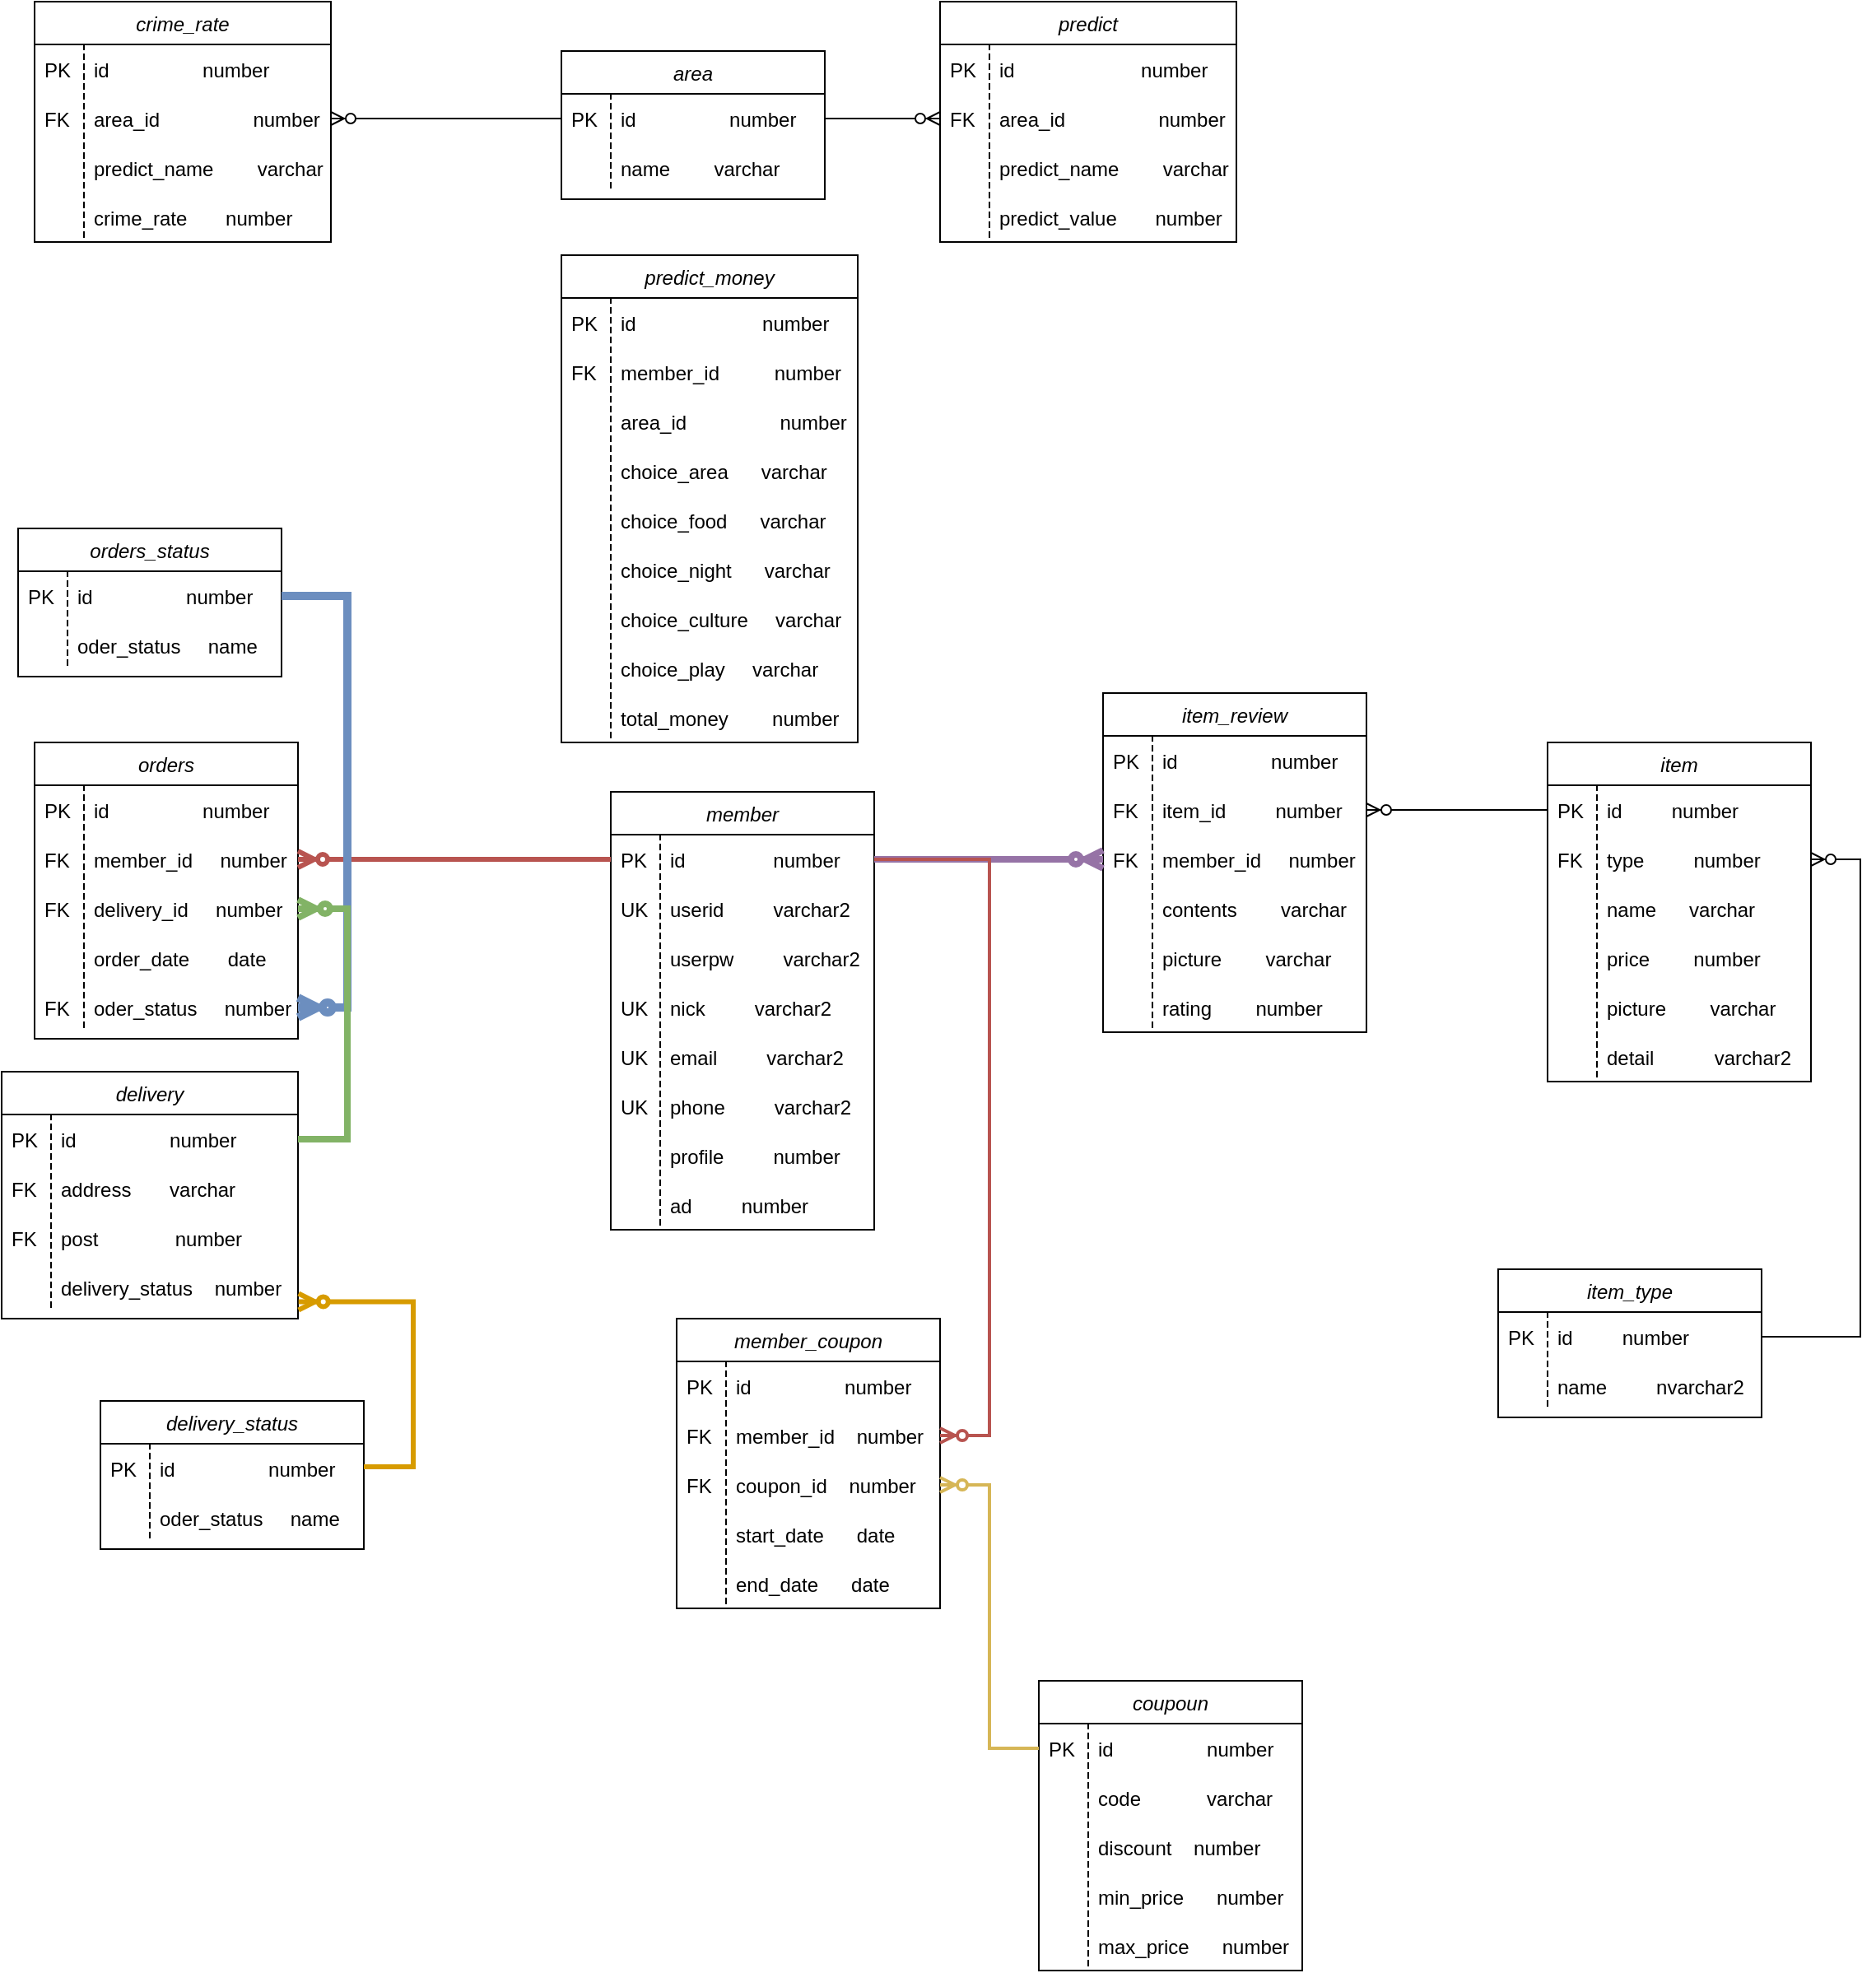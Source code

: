 <mxfile version="24.4.14" type="github">
  <diagram id="C5RBs43oDa-KdzZeNtuy" name="Page-1">
    <mxGraphModel dx="1299" dy="4013" grid="1" gridSize="10" guides="1" tooltips="1" connect="1" arrows="1" fold="1" page="1" pageScale="1" pageWidth="4681" pageHeight="3300" math="0" shadow="0">
      <root>
        <mxCell id="WIyWlLk6GJQsqaUBKTNV-0" />
        <mxCell id="WIyWlLk6GJQsqaUBKTNV-1" parent="WIyWlLk6GJQsqaUBKTNV-0" />
        <mxCell id="zkfFHV4jXpPFQw0GAbJ--0" value="member" style="swimlane;fontStyle=2;align=center;verticalAlign=top;childLayout=stackLayout;horizontal=1;startSize=26;horizontalStack=0;resizeParent=1;resizeLast=0;collapsible=1;marginBottom=0;rounded=0;shadow=0;strokeWidth=1;" parent="WIyWlLk6GJQsqaUBKTNV-1" vertex="1">
          <mxGeometry x="490" width="160" height="266" as="geometry">
            <mxRectangle x="220" y="60" width="160" height="26" as="alternateBounds" />
          </mxGeometry>
        </mxCell>
        <mxCell id="XIsmlEJmv4DeTIeKc8W9-85" value="id                number" style="shape=partialRectangle;fillColor=none;align=left;verticalAlign=middle;strokeColor=none;spacingLeft=34;rotatable=0;points=[[0,0.5],[1,0.5]];portConstraint=eastwest;dropTarget=0;" vertex="1" parent="zkfFHV4jXpPFQw0GAbJ--0">
          <mxGeometry y="26" width="160" height="30" as="geometry" />
        </mxCell>
        <mxCell id="XIsmlEJmv4DeTIeKc8W9-86" value="PK" style="shape=partialRectangle;top=0;left=0;bottom=0;fillColor=none;stokeWidth=1;dashed=1;align=left;verticalAlign=middle;spacingLeft=4;spacingRight=4;overflow=hidden;rotatable=0;points=[];portConstraint=eastwest;part=1;" vertex="1" connectable="0" parent="XIsmlEJmv4DeTIeKc8W9-85">
          <mxGeometry width="30" height="30" as="geometry" />
        </mxCell>
        <mxCell id="XIsmlEJmv4DeTIeKc8W9-89" value="userid         varchar2" style="shape=partialRectangle;fillColor=none;align=left;verticalAlign=middle;strokeColor=none;spacingLeft=34;rotatable=0;points=[[0,0.5],[1,0.5]];portConstraint=eastwest;dropTarget=0;" vertex="1" parent="zkfFHV4jXpPFQw0GAbJ--0">
          <mxGeometry y="56" width="160" height="30" as="geometry" />
        </mxCell>
        <mxCell id="XIsmlEJmv4DeTIeKc8W9-90" value="UK" style="shape=partialRectangle;top=0;left=0;bottom=0;fillColor=none;stokeWidth=1;dashed=1;align=left;verticalAlign=middle;spacingLeft=4;spacingRight=4;overflow=hidden;rotatable=0;points=[];portConstraint=eastwest;part=1;" vertex="1" connectable="0" parent="XIsmlEJmv4DeTIeKc8W9-89">
          <mxGeometry width="30" height="30" as="geometry" />
        </mxCell>
        <mxCell id="XIsmlEJmv4DeTIeKc8W9-91" value="userpw         varchar2" style="shape=partialRectangle;fillColor=none;align=left;verticalAlign=middle;strokeColor=none;spacingLeft=34;rotatable=0;points=[[0,0.5],[1,0.5]];portConstraint=eastwest;dropTarget=0;" vertex="1" parent="zkfFHV4jXpPFQw0GAbJ--0">
          <mxGeometry y="86" width="160" height="30" as="geometry" />
        </mxCell>
        <mxCell id="XIsmlEJmv4DeTIeKc8W9-92" value="" style="shape=partialRectangle;top=0;left=0;bottom=0;fillColor=none;stokeWidth=1;dashed=1;align=left;verticalAlign=middle;spacingLeft=4;spacingRight=4;overflow=hidden;rotatable=0;points=[];portConstraint=eastwest;part=1;" vertex="1" connectable="0" parent="XIsmlEJmv4DeTIeKc8W9-91">
          <mxGeometry width="30" height="30" as="geometry" />
        </mxCell>
        <mxCell id="XIsmlEJmv4DeTIeKc8W9-93" value="nick         varchar2" style="shape=partialRectangle;fillColor=none;align=left;verticalAlign=middle;strokeColor=none;spacingLeft=34;rotatable=0;points=[[0,0.5],[1,0.5]];portConstraint=eastwest;dropTarget=0;" vertex="1" parent="zkfFHV4jXpPFQw0GAbJ--0">
          <mxGeometry y="116" width="160" height="30" as="geometry" />
        </mxCell>
        <mxCell id="XIsmlEJmv4DeTIeKc8W9-94" value="UK" style="shape=partialRectangle;top=0;left=0;bottom=0;fillColor=none;stokeWidth=1;dashed=1;align=left;verticalAlign=middle;spacingLeft=4;spacingRight=4;overflow=hidden;rotatable=0;points=[];portConstraint=eastwest;part=1;" vertex="1" connectable="0" parent="XIsmlEJmv4DeTIeKc8W9-93">
          <mxGeometry width="30" height="30" as="geometry" />
        </mxCell>
        <mxCell id="XIsmlEJmv4DeTIeKc8W9-104" value="email         varchar2" style="shape=partialRectangle;fillColor=none;align=left;verticalAlign=middle;strokeColor=none;spacingLeft=34;rotatable=0;points=[[0,0.5],[1,0.5]];portConstraint=eastwest;dropTarget=0;" vertex="1" parent="zkfFHV4jXpPFQw0GAbJ--0">
          <mxGeometry y="146" width="160" height="30" as="geometry" />
        </mxCell>
        <mxCell id="XIsmlEJmv4DeTIeKc8W9-105" value="UK" style="shape=partialRectangle;top=0;left=0;bottom=0;fillColor=none;stokeWidth=1;dashed=1;align=left;verticalAlign=middle;spacingLeft=4;spacingRight=4;overflow=hidden;rotatable=0;points=[];portConstraint=eastwest;part=1;" vertex="1" connectable="0" parent="XIsmlEJmv4DeTIeKc8W9-104">
          <mxGeometry width="30" height="30" as="geometry" />
        </mxCell>
        <mxCell id="XIsmlEJmv4DeTIeKc8W9-109" value="phone         varchar2" style="shape=partialRectangle;fillColor=none;align=left;verticalAlign=middle;strokeColor=none;spacingLeft=34;rotatable=0;points=[[0,0.5],[1,0.5]];portConstraint=eastwest;dropTarget=0;" vertex="1" parent="zkfFHV4jXpPFQw0GAbJ--0">
          <mxGeometry y="176" width="160" height="30" as="geometry" />
        </mxCell>
        <mxCell id="XIsmlEJmv4DeTIeKc8W9-110" value="UK" style="shape=partialRectangle;top=0;left=0;bottom=0;fillColor=none;stokeWidth=1;dashed=1;align=left;verticalAlign=middle;spacingLeft=4;spacingRight=4;overflow=hidden;rotatable=0;points=[];portConstraint=eastwest;part=1;" vertex="1" connectable="0" parent="XIsmlEJmv4DeTIeKc8W9-109">
          <mxGeometry width="30" height="30" as="geometry" />
        </mxCell>
        <mxCell id="XIsmlEJmv4DeTIeKc8W9-113" value="profile         number" style="shape=partialRectangle;fillColor=none;align=left;verticalAlign=middle;strokeColor=none;spacingLeft=34;rotatable=0;points=[[0,0.5],[1,0.5]];portConstraint=eastwest;dropTarget=0;" vertex="1" parent="zkfFHV4jXpPFQw0GAbJ--0">
          <mxGeometry y="206" width="160" height="30" as="geometry" />
        </mxCell>
        <mxCell id="XIsmlEJmv4DeTIeKc8W9-114" value="" style="shape=partialRectangle;top=0;left=0;bottom=0;fillColor=none;stokeWidth=1;dashed=1;align=left;verticalAlign=middle;spacingLeft=4;spacingRight=4;overflow=hidden;rotatable=0;points=[];portConstraint=eastwest;part=1;" vertex="1" connectable="0" parent="XIsmlEJmv4DeTIeKc8W9-113">
          <mxGeometry width="30" height="30" as="geometry" />
        </mxCell>
        <mxCell id="XIsmlEJmv4DeTIeKc8W9-106" value="ad         number" style="shape=partialRectangle;fillColor=none;align=left;verticalAlign=middle;strokeColor=none;spacingLeft=34;rotatable=0;points=[[0,0.5],[1,0.5]];portConstraint=eastwest;dropTarget=0;" vertex="1" parent="zkfFHV4jXpPFQw0GAbJ--0">
          <mxGeometry y="236" width="160" height="30" as="geometry" />
        </mxCell>
        <mxCell id="XIsmlEJmv4DeTIeKc8W9-107" value="" style="shape=partialRectangle;top=0;left=0;bottom=0;fillColor=none;stokeWidth=1;dashed=1;align=left;verticalAlign=middle;spacingLeft=4;spacingRight=4;overflow=hidden;rotatable=0;points=[];portConstraint=eastwest;part=1;" vertex="1" connectable="0" parent="XIsmlEJmv4DeTIeKc8W9-106">
          <mxGeometry width="30" height="30" as="geometry" />
        </mxCell>
        <mxCell id="XIsmlEJmv4DeTIeKc8W9-115" value="item_type" style="swimlane;fontStyle=2;align=center;verticalAlign=top;childLayout=stackLayout;horizontal=1;startSize=26;horizontalStack=0;resizeParent=1;resizeLast=0;collapsible=1;marginBottom=0;rounded=0;shadow=0;strokeWidth=1;" vertex="1" parent="WIyWlLk6GJQsqaUBKTNV-1">
          <mxGeometry x="1029" y="290" width="160" height="90" as="geometry">
            <mxRectangle x="220" y="60" width="160" height="26" as="alternateBounds" />
          </mxGeometry>
        </mxCell>
        <mxCell id="XIsmlEJmv4DeTIeKc8W9-116" value="id         number" style="shape=partialRectangle;fillColor=none;align=left;verticalAlign=middle;strokeColor=none;spacingLeft=34;rotatable=0;points=[[0,0.5],[1,0.5]];portConstraint=eastwest;dropTarget=0;" vertex="1" parent="XIsmlEJmv4DeTIeKc8W9-115">
          <mxGeometry y="26" width="160" height="30" as="geometry" />
        </mxCell>
        <mxCell id="XIsmlEJmv4DeTIeKc8W9-117" value="PK" style="shape=partialRectangle;top=0;left=0;bottom=0;fillColor=none;stokeWidth=1;dashed=1;align=left;verticalAlign=middle;spacingLeft=4;spacingRight=4;overflow=hidden;rotatable=0;points=[];portConstraint=eastwest;part=1;" vertex="1" connectable="0" parent="XIsmlEJmv4DeTIeKc8W9-116">
          <mxGeometry width="30" height="30" as="geometry" />
        </mxCell>
        <mxCell id="XIsmlEJmv4DeTIeKc8W9-122" value="name         nvarchar2" style="shape=partialRectangle;fillColor=none;align=left;verticalAlign=middle;strokeColor=none;spacingLeft=34;rotatable=0;points=[[0,0.5],[1,0.5]];portConstraint=eastwest;dropTarget=0;" vertex="1" parent="XIsmlEJmv4DeTIeKc8W9-115">
          <mxGeometry y="56" width="160" height="30" as="geometry" />
        </mxCell>
        <mxCell id="XIsmlEJmv4DeTIeKc8W9-123" value="" style="shape=partialRectangle;top=0;left=0;bottom=0;fillColor=none;stokeWidth=1;dashed=1;align=left;verticalAlign=middle;spacingLeft=4;spacingRight=4;overflow=hidden;rotatable=0;points=[];portConstraint=eastwest;part=1;" vertex="1" connectable="0" parent="XIsmlEJmv4DeTIeKc8W9-122">
          <mxGeometry width="30" height="30" as="geometry" />
        </mxCell>
        <mxCell id="XIsmlEJmv4DeTIeKc8W9-134" value="item" style="swimlane;fontStyle=2;align=center;verticalAlign=top;childLayout=stackLayout;horizontal=1;startSize=26;horizontalStack=0;resizeParent=1;resizeLast=0;collapsible=1;marginBottom=0;rounded=0;shadow=0;strokeWidth=1;" vertex="1" parent="WIyWlLk6GJQsqaUBKTNV-1">
          <mxGeometry x="1059" y="-30" width="160" height="206" as="geometry">
            <mxRectangle x="220" y="60" width="160" height="26" as="alternateBounds" />
          </mxGeometry>
        </mxCell>
        <mxCell id="XIsmlEJmv4DeTIeKc8W9-135" value="id         number" style="shape=partialRectangle;fillColor=none;align=left;verticalAlign=middle;strokeColor=none;spacingLeft=34;rotatable=0;points=[[0,0.5],[1,0.5]];portConstraint=eastwest;dropTarget=0;" vertex="1" parent="XIsmlEJmv4DeTIeKc8W9-134">
          <mxGeometry y="26" width="160" height="30" as="geometry" />
        </mxCell>
        <mxCell id="XIsmlEJmv4DeTIeKc8W9-136" value="PK" style="shape=partialRectangle;top=0;left=0;bottom=0;fillColor=none;stokeWidth=1;dashed=1;align=left;verticalAlign=middle;spacingLeft=4;spacingRight=4;overflow=hidden;rotatable=0;points=[];portConstraint=eastwest;part=1;" vertex="1" connectable="0" parent="XIsmlEJmv4DeTIeKc8W9-135">
          <mxGeometry width="30" height="30" as="geometry" />
        </mxCell>
        <mxCell id="XIsmlEJmv4DeTIeKc8W9-137" value="type         number" style="shape=partialRectangle;fillColor=none;align=left;verticalAlign=middle;strokeColor=none;spacingLeft=34;rotatable=0;points=[[0,0.5],[1,0.5]];portConstraint=eastwest;dropTarget=0;" vertex="1" parent="XIsmlEJmv4DeTIeKc8W9-134">
          <mxGeometry y="56" width="160" height="30" as="geometry" />
        </mxCell>
        <mxCell id="XIsmlEJmv4DeTIeKc8W9-138" value="FK" style="shape=partialRectangle;top=0;left=0;bottom=0;fillColor=none;stokeWidth=1;dashed=1;align=left;verticalAlign=middle;spacingLeft=4;spacingRight=4;overflow=hidden;rotatable=0;points=[];portConstraint=eastwest;part=1;" vertex="1" connectable="0" parent="XIsmlEJmv4DeTIeKc8W9-137">
          <mxGeometry width="30" height="30" as="geometry" />
        </mxCell>
        <mxCell id="XIsmlEJmv4DeTIeKc8W9-143" value="name      varchar" style="shape=partialRectangle;fillColor=none;align=left;verticalAlign=middle;strokeColor=none;spacingLeft=34;rotatable=0;points=[[0,0.5],[1,0.5]];portConstraint=eastwest;dropTarget=0;" vertex="1" parent="XIsmlEJmv4DeTIeKc8W9-134">
          <mxGeometry y="86" width="160" height="30" as="geometry" />
        </mxCell>
        <mxCell id="XIsmlEJmv4DeTIeKc8W9-144" value="" style="shape=partialRectangle;top=0;left=0;bottom=0;fillColor=none;stokeWidth=1;dashed=1;align=left;verticalAlign=middle;spacingLeft=4;spacingRight=4;overflow=hidden;rotatable=0;points=[];portConstraint=eastwest;part=1;" vertex="1" connectable="0" parent="XIsmlEJmv4DeTIeKc8W9-143">
          <mxGeometry width="30" height="30" as="geometry" />
        </mxCell>
        <mxCell id="XIsmlEJmv4DeTIeKc8W9-145" value="price        number" style="shape=partialRectangle;fillColor=none;align=left;verticalAlign=middle;strokeColor=none;spacingLeft=34;rotatable=0;points=[[0,0.5],[1,0.5]];portConstraint=eastwest;dropTarget=0;" vertex="1" parent="XIsmlEJmv4DeTIeKc8W9-134">
          <mxGeometry y="116" width="160" height="30" as="geometry" />
        </mxCell>
        <mxCell id="XIsmlEJmv4DeTIeKc8W9-146" value="" style="shape=partialRectangle;top=0;left=0;bottom=0;fillColor=none;stokeWidth=1;dashed=1;align=left;verticalAlign=middle;spacingLeft=4;spacingRight=4;overflow=hidden;rotatable=0;points=[];portConstraint=eastwest;part=1;" vertex="1" connectable="0" parent="XIsmlEJmv4DeTIeKc8W9-145">
          <mxGeometry width="30" height="30" as="geometry" />
        </mxCell>
        <mxCell id="XIsmlEJmv4DeTIeKc8W9-147" value="picture        varchar" style="shape=partialRectangle;fillColor=none;align=left;verticalAlign=middle;strokeColor=none;spacingLeft=34;rotatable=0;points=[[0,0.5],[1,0.5]];portConstraint=eastwest;dropTarget=0;" vertex="1" parent="XIsmlEJmv4DeTIeKc8W9-134">
          <mxGeometry y="146" width="160" height="30" as="geometry" />
        </mxCell>
        <mxCell id="XIsmlEJmv4DeTIeKc8W9-148" value="" style="shape=partialRectangle;top=0;left=0;bottom=0;fillColor=none;stokeWidth=1;dashed=1;align=left;verticalAlign=middle;spacingLeft=4;spacingRight=4;overflow=hidden;rotatable=0;points=[];portConstraint=eastwest;part=1;" vertex="1" connectable="0" parent="XIsmlEJmv4DeTIeKc8W9-147">
          <mxGeometry width="30" height="30" as="geometry" />
        </mxCell>
        <mxCell id="XIsmlEJmv4DeTIeKc8W9-141" value="detail           varchar2" style="shape=partialRectangle;fillColor=none;align=left;verticalAlign=middle;strokeColor=none;spacingLeft=34;rotatable=0;points=[[0,0.5],[1,0.5]];portConstraint=eastwest;dropTarget=0;" vertex="1" parent="XIsmlEJmv4DeTIeKc8W9-134">
          <mxGeometry y="176" width="160" height="30" as="geometry" />
        </mxCell>
        <mxCell id="XIsmlEJmv4DeTIeKc8W9-142" value="" style="shape=partialRectangle;top=0;left=0;bottom=0;fillColor=none;stokeWidth=1;dashed=1;align=left;verticalAlign=middle;spacingLeft=4;spacingRight=4;overflow=hidden;rotatable=0;points=[];portConstraint=eastwest;part=1;" vertex="1" connectable="0" parent="XIsmlEJmv4DeTIeKc8W9-141">
          <mxGeometry width="30" height="30" as="geometry" />
        </mxCell>
        <mxCell id="XIsmlEJmv4DeTIeKc8W9-140" value="" style="edgeStyle=entityRelationEdgeStyle;fontSize=12;html=1;endArrow=ERzeroToMany;endFill=1;rounded=0;exitX=1;exitY=0.5;exitDx=0;exitDy=0;" edge="1" parent="WIyWlLk6GJQsqaUBKTNV-1" source="XIsmlEJmv4DeTIeKc8W9-116" target="XIsmlEJmv4DeTIeKc8W9-137">
          <mxGeometry width="100" height="100" relative="1" as="geometry">
            <mxPoint x="1059" y="151.19" as="sourcePoint" />
            <mxPoint x="1057.4" y="294.81" as="targetPoint" />
            <Array as="points">
              <mxPoint x="959" y="259.19" />
              <mxPoint x="1129" y="190.19" />
              <mxPoint x="1109" y="180.19" />
              <mxPoint x="1159" y="250.19" />
              <mxPoint x="1139" y="260.19" />
              <mxPoint x="1109" y="170.19" />
              <mxPoint x="929" y="269.19" />
            </Array>
          </mxGeometry>
        </mxCell>
        <mxCell id="XIsmlEJmv4DeTIeKc8W9-149" value="item_review" style="swimlane;fontStyle=2;align=center;verticalAlign=top;childLayout=stackLayout;horizontal=1;startSize=26;horizontalStack=0;resizeParent=1;resizeLast=0;collapsible=1;marginBottom=0;rounded=0;shadow=0;strokeWidth=1;" vertex="1" parent="WIyWlLk6GJQsqaUBKTNV-1">
          <mxGeometry x="789" y="-60" width="160" height="206" as="geometry">
            <mxRectangle x="220" y="60" width="160" height="26" as="alternateBounds" />
          </mxGeometry>
        </mxCell>
        <mxCell id="XIsmlEJmv4DeTIeKc8W9-150" value="id                 number" style="shape=partialRectangle;fillColor=none;align=left;verticalAlign=middle;strokeColor=none;spacingLeft=34;rotatable=0;points=[[0,0.5],[1,0.5]];portConstraint=eastwest;dropTarget=0;" vertex="1" parent="XIsmlEJmv4DeTIeKc8W9-149">
          <mxGeometry y="26" width="160" height="30" as="geometry" />
        </mxCell>
        <mxCell id="XIsmlEJmv4DeTIeKc8W9-151" value="PK" style="shape=partialRectangle;top=0;left=0;bottom=0;fillColor=none;stokeWidth=1;dashed=1;align=left;verticalAlign=middle;spacingLeft=4;spacingRight=4;overflow=hidden;rotatable=0;points=[];portConstraint=eastwest;part=1;" vertex="1" connectable="0" parent="XIsmlEJmv4DeTIeKc8W9-150">
          <mxGeometry width="30" height="30" as="geometry" />
        </mxCell>
        <mxCell id="XIsmlEJmv4DeTIeKc8W9-152" value="item_id         number" style="shape=partialRectangle;fillColor=none;align=left;verticalAlign=middle;strokeColor=none;spacingLeft=34;rotatable=0;points=[[0,0.5],[1,0.5]];portConstraint=eastwest;dropTarget=0;" vertex="1" parent="XIsmlEJmv4DeTIeKc8W9-149">
          <mxGeometry y="56" width="160" height="30" as="geometry" />
        </mxCell>
        <mxCell id="XIsmlEJmv4DeTIeKc8W9-153" value="FK" style="shape=partialRectangle;top=0;left=0;bottom=0;fillColor=none;stokeWidth=1;dashed=1;align=left;verticalAlign=middle;spacingLeft=4;spacingRight=4;overflow=hidden;rotatable=0;points=[];portConstraint=eastwest;part=1;" vertex="1" connectable="0" parent="XIsmlEJmv4DeTIeKc8W9-152">
          <mxGeometry width="30" height="30" as="geometry" />
        </mxCell>
        <mxCell id="XIsmlEJmv4DeTIeKc8W9-154" value="member_id     number" style="shape=partialRectangle;fillColor=none;align=left;verticalAlign=middle;strokeColor=none;spacingLeft=34;rotatable=0;points=[[0,0.5],[1,0.5]];portConstraint=eastwest;dropTarget=0;" vertex="1" parent="XIsmlEJmv4DeTIeKc8W9-149">
          <mxGeometry y="86" width="160" height="30" as="geometry" />
        </mxCell>
        <mxCell id="XIsmlEJmv4DeTIeKc8W9-155" value="FK" style="shape=partialRectangle;top=0;left=0;bottom=0;fillColor=none;stokeWidth=1;dashed=1;align=left;verticalAlign=middle;spacingLeft=4;spacingRight=4;overflow=hidden;rotatable=0;points=[];portConstraint=eastwest;part=1;" vertex="1" connectable="0" parent="XIsmlEJmv4DeTIeKc8W9-154">
          <mxGeometry width="30" height="30" as="geometry" />
        </mxCell>
        <mxCell id="XIsmlEJmv4DeTIeKc8W9-156" value="contents        varchar" style="shape=partialRectangle;fillColor=none;align=left;verticalAlign=middle;strokeColor=none;spacingLeft=34;rotatable=0;points=[[0,0.5],[1,0.5]];portConstraint=eastwest;dropTarget=0;" vertex="1" parent="XIsmlEJmv4DeTIeKc8W9-149">
          <mxGeometry y="116" width="160" height="30" as="geometry" />
        </mxCell>
        <mxCell id="XIsmlEJmv4DeTIeKc8W9-157" value="" style="shape=partialRectangle;top=0;left=0;bottom=0;fillColor=none;stokeWidth=1;dashed=1;align=left;verticalAlign=middle;spacingLeft=4;spacingRight=4;overflow=hidden;rotatable=0;points=[];portConstraint=eastwest;part=1;" vertex="1" connectable="0" parent="XIsmlEJmv4DeTIeKc8W9-156">
          <mxGeometry width="30" height="30" as="geometry" />
        </mxCell>
        <mxCell id="XIsmlEJmv4DeTIeKc8W9-158" value="picture        varchar" style="shape=partialRectangle;fillColor=none;align=left;verticalAlign=middle;strokeColor=none;spacingLeft=34;rotatable=0;points=[[0,0.5],[1,0.5]];portConstraint=eastwest;dropTarget=0;" vertex="1" parent="XIsmlEJmv4DeTIeKc8W9-149">
          <mxGeometry y="146" width="160" height="30" as="geometry" />
        </mxCell>
        <mxCell id="XIsmlEJmv4DeTIeKc8W9-159" value="" style="shape=partialRectangle;top=0;left=0;bottom=0;fillColor=none;stokeWidth=1;dashed=1;align=left;verticalAlign=middle;spacingLeft=4;spacingRight=4;overflow=hidden;rotatable=0;points=[];portConstraint=eastwest;part=1;" vertex="1" connectable="0" parent="XIsmlEJmv4DeTIeKc8W9-158">
          <mxGeometry width="30" height="30" as="geometry" />
        </mxCell>
        <mxCell id="XIsmlEJmv4DeTIeKc8W9-160" value="rating        number" style="shape=partialRectangle;fillColor=none;align=left;verticalAlign=middle;strokeColor=none;spacingLeft=34;rotatable=0;points=[[0,0.5],[1,0.5]];portConstraint=eastwest;dropTarget=0;" vertex="1" parent="XIsmlEJmv4DeTIeKc8W9-149">
          <mxGeometry y="176" width="160" height="30" as="geometry" />
        </mxCell>
        <mxCell id="XIsmlEJmv4DeTIeKc8W9-161" value="" style="shape=partialRectangle;top=0;left=0;bottom=0;fillColor=none;stokeWidth=1;dashed=1;align=left;verticalAlign=middle;spacingLeft=4;spacingRight=4;overflow=hidden;rotatable=0;points=[];portConstraint=eastwest;part=1;" vertex="1" connectable="0" parent="XIsmlEJmv4DeTIeKc8W9-160">
          <mxGeometry width="30" height="30" as="geometry" />
        </mxCell>
        <mxCell id="XIsmlEJmv4DeTIeKc8W9-165" value="" style="edgeStyle=entityRelationEdgeStyle;fontSize=12;html=1;endArrow=ERzeroToMany;endFill=1;rounded=0;exitX=0;exitY=0.5;exitDx=0;exitDy=0;entryX=1;entryY=0.5;entryDx=0;entryDy=0;" edge="1" parent="WIyWlLk6GJQsqaUBKTNV-1" source="XIsmlEJmv4DeTIeKc8W9-135" target="XIsmlEJmv4DeTIeKc8W9-152">
          <mxGeometry width="100" height="100" relative="1" as="geometry">
            <mxPoint x="1029" y="286" as="sourcePoint" />
            <mxPoint x="1129" y="186" as="targetPoint" />
            <Array as="points">
              <mxPoint x="1149" y="130" />
            </Array>
          </mxGeometry>
        </mxCell>
        <mxCell id="XIsmlEJmv4DeTIeKc8W9-166" value="" style="edgeStyle=entityRelationEdgeStyle;fontSize=12;html=1;endArrow=ERzeroToMany;endFill=1;rounded=0;exitX=1;exitY=0.5;exitDx=0;exitDy=0;entryX=0;entryY=0.5;entryDx=0;entryDy=0;fillColor=#e1d5e7;strokeColor=#9673a6;strokeWidth=4;" edge="1" parent="WIyWlLk6GJQsqaUBKTNV-1" source="XIsmlEJmv4DeTIeKc8W9-85" target="XIsmlEJmv4DeTIeKc8W9-154">
          <mxGeometry width="100" height="100" relative="1" as="geometry">
            <mxPoint x="890" y="380" as="sourcePoint" />
            <mxPoint x="990" y="280" as="targetPoint" />
          </mxGeometry>
        </mxCell>
        <mxCell id="XIsmlEJmv4DeTIeKc8W9-167" value="orders" style="swimlane;fontStyle=2;align=center;verticalAlign=top;childLayout=stackLayout;horizontal=1;startSize=26;horizontalStack=0;resizeParent=1;resizeLast=0;collapsible=1;marginBottom=0;rounded=0;shadow=0;strokeWidth=1;" vertex="1" parent="WIyWlLk6GJQsqaUBKTNV-1">
          <mxGeometry x="140" y="-30" width="160" height="180" as="geometry">
            <mxRectangle x="220" y="60" width="160" height="26" as="alternateBounds" />
          </mxGeometry>
        </mxCell>
        <mxCell id="XIsmlEJmv4DeTIeKc8W9-168" value="id                 number" style="shape=partialRectangle;fillColor=none;align=left;verticalAlign=middle;strokeColor=none;spacingLeft=34;rotatable=0;points=[[0,0.5],[1,0.5]];portConstraint=eastwest;dropTarget=0;" vertex="1" parent="XIsmlEJmv4DeTIeKc8W9-167">
          <mxGeometry y="26" width="160" height="30" as="geometry" />
        </mxCell>
        <mxCell id="XIsmlEJmv4DeTIeKc8W9-169" value="PK" style="shape=partialRectangle;top=0;left=0;bottom=0;fillColor=none;stokeWidth=1;dashed=1;align=left;verticalAlign=middle;spacingLeft=4;spacingRight=4;overflow=hidden;rotatable=0;points=[];portConstraint=eastwest;part=1;" vertex="1" connectable="0" parent="XIsmlEJmv4DeTIeKc8W9-168">
          <mxGeometry width="30" height="30" as="geometry" />
        </mxCell>
        <mxCell id="XIsmlEJmv4DeTIeKc8W9-170" value="member_id     number" style="shape=partialRectangle;fillColor=none;align=left;verticalAlign=middle;strokeColor=none;spacingLeft=34;rotatable=0;points=[[0,0.5],[1,0.5]];portConstraint=eastwest;dropTarget=0;" vertex="1" parent="XIsmlEJmv4DeTIeKc8W9-167">
          <mxGeometry y="56" width="160" height="30" as="geometry" />
        </mxCell>
        <mxCell id="XIsmlEJmv4DeTIeKc8W9-171" value="FK" style="shape=partialRectangle;top=0;left=0;bottom=0;fillColor=none;stokeWidth=1;dashed=1;align=left;verticalAlign=middle;spacingLeft=4;spacingRight=4;overflow=hidden;rotatable=0;points=[];portConstraint=eastwest;part=1;" vertex="1" connectable="0" parent="XIsmlEJmv4DeTIeKc8W9-170">
          <mxGeometry width="30" height="30" as="geometry" />
        </mxCell>
        <mxCell id="XIsmlEJmv4DeTIeKc8W9-172" value="delivery_id     number" style="shape=partialRectangle;fillColor=none;align=left;verticalAlign=middle;strokeColor=none;spacingLeft=34;rotatable=0;points=[[0,0.5],[1,0.5]];portConstraint=eastwest;dropTarget=0;" vertex="1" parent="XIsmlEJmv4DeTIeKc8W9-167">
          <mxGeometry y="86" width="160" height="30" as="geometry" />
        </mxCell>
        <mxCell id="XIsmlEJmv4DeTIeKc8W9-173" value="FK" style="shape=partialRectangle;top=0;left=0;bottom=0;fillColor=none;stokeWidth=1;dashed=1;align=left;verticalAlign=middle;spacingLeft=4;spacingRight=4;overflow=hidden;rotatable=0;points=[];portConstraint=eastwest;part=1;" vertex="1" connectable="0" parent="XIsmlEJmv4DeTIeKc8W9-172">
          <mxGeometry width="30" height="30" as="geometry" />
        </mxCell>
        <mxCell id="XIsmlEJmv4DeTIeKc8W9-174" value="order_date       date" style="shape=partialRectangle;fillColor=none;align=left;verticalAlign=middle;strokeColor=none;spacingLeft=34;rotatable=0;points=[[0,0.5],[1,0.5]];portConstraint=eastwest;dropTarget=0;" vertex="1" parent="XIsmlEJmv4DeTIeKc8W9-167">
          <mxGeometry y="116" width="160" height="30" as="geometry" />
        </mxCell>
        <mxCell id="XIsmlEJmv4DeTIeKc8W9-175" value="" style="shape=partialRectangle;top=0;left=0;bottom=0;fillColor=none;stokeWidth=1;dashed=1;align=left;verticalAlign=middle;spacingLeft=4;spacingRight=4;overflow=hidden;rotatable=0;points=[];portConstraint=eastwest;part=1;" vertex="1" connectable="0" parent="XIsmlEJmv4DeTIeKc8W9-174">
          <mxGeometry width="30" height="30" as="geometry" />
        </mxCell>
        <mxCell id="XIsmlEJmv4DeTIeKc8W9-178" value="oder_status     number" style="shape=partialRectangle;fillColor=none;align=left;verticalAlign=middle;strokeColor=none;spacingLeft=34;rotatable=0;points=[[0,0.5],[1,0.5]];portConstraint=eastwest;dropTarget=0;" vertex="1" parent="XIsmlEJmv4DeTIeKc8W9-167">
          <mxGeometry y="146" width="160" height="30" as="geometry" />
        </mxCell>
        <mxCell id="XIsmlEJmv4DeTIeKc8W9-179" value="FK" style="shape=partialRectangle;top=0;left=0;bottom=0;fillColor=none;stokeWidth=1;dashed=1;align=left;verticalAlign=middle;spacingLeft=4;spacingRight=4;overflow=hidden;rotatable=0;points=[];portConstraint=eastwest;part=1;" vertex="1" connectable="0" parent="XIsmlEJmv4DeTIeKc8W9-178">
          <mxGeometry width="30" height="30" as="geometry" />
        </mxCell>
        <mxCell id="XIsmlEJmv4DeTIeKc8W9-188" value="" style="edgeStyle=entityRelationEdgeStyle;fontSize=12;html=1;endArrow=ERzeroToMany;endFill=1;rounded=0;exitX=0;exitY=0.5;exitDx=0;exitDy=0;entryX=1;entryY=0.5;entryDx=0;entryDy=0;fillColor=#f8cecc;strokeColor=#b85450;strokeWidth=3;" edge="1" parent="WIyWlLk6GJQsqaUBKTNV-1" source="XIsmlEJmv4DeTIeKc8W9-85" target="XIsmlEJmv4DeTIeKc8W9-170">
          <mxGeometry width="100" height="100" relative="1" as="geometry">
            <mxPoint x="680" y="146" as="sourcePoint" />
            <mxPoint x="440" y="450" as="targetPoint" />
            <Array as="points">
              <mxPoint x="730" y="254" />
              <mxPoint x="720" y="354" />
              <mxPoint x="290" y="100" />
              <mxPoint x="790" y="424" />
              <mxPoint x="500" y="493" />
              <mxPoint x="730" y="444" />
              <mxPoint x="980" y="503" />
              <mxPoint x="740" y="444" />
              <mxPoint x="130" y="573" />
              <mxPoint x="660" y="513" />
            </Array>
          </mxGeometry>
        </mxCell>
        <mxCell id="XIsmlEJmv4DeTIeKc8W9-190" value="orders_status" style="swimlane;fontStyle=2;align=center;verticalAlign=top;childLayout=stackLayout;horizontal=1;startSize=26;horizontalStack=0;resizeParent=1;resizeLast=0;collapsible=1;marginBottom=0;rounded=0;shadow=0;strokeWidth=1;" vertex="1" parent="WIyWlLk6GJQsqaUBKTNV-1">
          <mxGeometry x="130" y="-160" width="160" height="90" as="geometry">
            <mxRectangle x="220" y="60" width="160" height="26" as="alternateBounds" />
          </mxGeometry>
        </mxCell>
        <mxCell id="XIsmlEJmv4DeTIeKc8W9-191" value="id                 number" style="shape=partialRectangle;fillColor=none;align=left;verticalAlign=middle;strokeColor=none;spacingLeft=34;rotatable=0;points=[[0,0.5],[1,0.5]];portConstraint=eastwest;dropTarget=0;" vertex="1" parent="XIsmlEJmv4DeTIeKc8W9-190">
          <mxGeometry y="26" width="160" height="30" as="geometry" />
        </mxCell>
        <mxCell id="XIsmlEJmv4DeTIeKc8W9-192" value="PK" style="shape=partialRectangle;top=0;left=0;bottom=0;fillColor=none;stokeWidth=1;dashed=1;align=left;verticalAlign=middle;spacingLeft=4;spacingRight=4;overflow=hidden;rotatable=0;points=[];portConstraint=eastwest;part=1;" vertex="1" connectable="0" parent="XIsmlEJmv4DeTIeKc8W9-191">
          <mxGeometry width="30" height="30" as="geometry" />
        </mxCell>
        <mxCell id="XIsmlEJmv4DeTIeKc8W9-199" value="oder_status     name" style="shape=partialRectangle;fillColor=none;align=left;verticalAlign=middle;strokeColor=none;spacingLeft=34;rotatable=0;points=[[0,0.5],[1,0.5]];portConstraint=eastwest;dropTarget=0;" vertex="1" parent="XIsmlEJmv4DeTIeKc8W9-190">
          <mxGeometry y="56" width="160" height="30" as="geometry" />
        </mxCell>
        <mxCell id="XIsmlEJmv4DeTIeKc8W9-200" value="" style="shape=partialRectangle;top=0;left=0;bottom=0;fillColor=none;stokeWidth=1;dashed=1;align=left;verticalAlign=middle;spacingLeft=4;spacingRight=4;overflow=hidden;rotatable=0;points=[];portConstraint=eastwest;part=1;" vertex="1" connectable="0" parent="XIsmlEJmv4DeTIeKc8W9-199">
          <mxGeometry width="30" height="30" as="geometry" />
        </mxCell>
        <mxCell id="XIsmlEJmv4DeTIeKc8W9-201" value="delivery" style="swimlane;fontStyle=2;align=center;verticalAlign=top;childLayout=stackLayout;horizontal=1;startSize=26;horizontalStack=0;resizeParent=1;resizeLast=0;collapsible=1;marginBottom=0;rounded=0;shadow=0;strokeWidth=1;" vertex="1" parent="WIyWlLk6GJQsqaUBKTNV-1">
          <mxGeometry x="120" y="170" width="180" height="150" as="geometry">
            <mxRectangle x="220" y="60" width="160" height="26" as="alternateBounds" />
          </mxGeometry>
        </mxCell>
        <mxCell id="XIsmlEJmv4DeTIeKc8W9-202" value="id                 number" style="shape=partialRectangle;fillColor=none;align=left;verticalAlign=middle;strokeColor=none;spacingLeft=34;rotatable=0;points=[[0,0.5],[1,0.5]];portConstraint=eastwest;dropTarget=0;" vertex="1" parent="XIsmlEJmv4DeTIeKc8W9-201">
          <mxGeometry y="26" width="180" height="30" as="geometry" />
        </mxCell>
        <mxCell id="XIsmlEJmv4DeTIeKc8W9-203" value="PK" style="shape=partialRectangle;top=0;left=0;bottom=0;fillColor=none;stokeWidth=1;dashed=1;align=left;verticalAlign=middle;spacingLeft=4;spacingRight=4;overflow=hidden;rotatable=0;points=[];portConstraint=eastwest;part=1;" vertex="1" connectable="0" parent="XIsmlEJmv4DeTIeKc8W9-202">
          <mxGeometry width="30" height="30" as="geometry" />
        </mxCell>
        <mxCell id="XIsmlEJmv4DeTIeKc8W9-204" value="address       varchar" style="shape=partialRectangle;fillColor=none;align=left;verticalAlign=middle;strokeColor=none;spacingLeft=34;rotatable=0;points=[[0,0.5],[1,0.5]];portConstraint=eastwest;dropTarget=0;" vertex="1" parent="XIsmlEJmv4DeTIeKc8W9-201">
          <mxGeometry y="56" width="180" height="30" as="geometry" />
        </mxCell>
        <mxCell id="XIsmlEJmv4DeTIeKc8W9-205" value="FK" style="shape=partialRectangle;top=0;left=0;bottom=0;fillColor=none;stokeWidth=1;dashed=1;align=left;verticalAlign=middle;spacingLeft=4;spacingRight=4;overflow=hidden;rotatable=0;points=[];portConstraint=eastwest;part=1;" vertex="1" connectable="0" parent="XIsmlEJmv4DeTIeKc8W9-204">
          <mxGeometry width="30" height="30" as="geometry" />
        </mxCell>
        <mxCell id="XIsmlEJmv4DeTIeKc8W9-206" value="post              number" style="shape=partialRectangle;fillColor=none;align=left;verticalAlign=middle;strokeColor=none;spacingLeft=34;rotatable=0;points=[[0,0.5],[1,0.5]];portConstraint=eastwest;dropTarget=0;" vertex="1" parent="XIsmlEJmv4DeTIeKc8W9-201">
          <mxGeometry y="86" width="180" height="30" as="geometry" />
        </mxCell>
        <mxCell id="XIsmlEJmv4DeTIeKc8W9-207" value="FK" style="shape=partialRectangle;top=0;left=0;bottom=0;fillColor=none;stokeWidth=1;dashed=1;align=left;verticalAlign=middle;spacingLeft=4;spacingRight=4;overflow=hidden;rotatable=0;points=[];portConstraint=eastwest;part=1;" vertex="1" connectable="0" parent="XIsmlEJmv4DeTIeKc8W9-206">
          <mxGeometry width="30" height="30" as="geometry" />
        </mxCell>
        <mxCell id="XIsmlEJmv4DeTIeKc8W9-210" value="delivery_status    number" style="shape=partialRectangle;fillColor=none;align=left;verticalAlign=middle;strokeColor=none;spacingLeft=34;rotatable=0;points=[[0,0.5],[1,0.5]];portConstraint=eastwest;dropTarget=0;" vertex="1" parent="XIsmlEJmv4DeTIeKc8W9-201">
          <mxGeometry y="116" width="180" height="30" as="geometry" />
        </mxCell>
        <mxCell id="XIsmlEJmv4DeTIeKc8W9-211" value="" style="shape=partialRectangle;top=0;left=0;bottom=0;fillColor=none;stokeWidth=1;dashed=1;align=left;verticalAlign=middle;spacingLeft=4;spacingRight=4;overflow=hidden;rotatable=0;points=[];portConstraint=eastwest;part=1;" vertex="1" connectable="0" parent="XIsmlEJmv4DeTIeKc8W9-210">
          <mxGeometry width="30" height="30" as="geometry" />
        </mxCell>
        <mxCell id="XIsmlEJmv4DeTIeKc8W9-214" value="" style="edgeStyle=entityRelationEdgeStyle;fontSize=12;html=1;endArrow=ERzeroToMany;endFill=1;rounded=0;exitX=1;exitY=0.5;exitDx=0;exitDy=0;fontColor=#30FFF8;fillColor=#dae8fc;strokeColor=#6c8ebf;strokeWidth=5;" edge="1" parent="WIyWlLk6GJQsqaUBKTNV-1" source="XIsmlEJmv4DeTIeKc8W9-191" target="XIsmlEJmv4DeTIeKc8W9-178">
          <mxGeometry width="100" height="100" relative="1" as="geometry">
            <mxPoint x="710" y="-460" as="sourcePoint" />
            <mxPoint x="710" y="39" as="targetPoint" />
            <Array as="points">
              <mxPoint x="770" y="-90" />
            </Array>
          </mxGeometry>
        </mxCell>
        <mxCell id="XIsmlEJmv4DeTIeKc8W9-216" value="" style="edgeStyle=entityRelationEdgeStyle;fontSize=12;html=1;endArrow=ERzeroToMany;endFill=1;rounded=0;entryX=1;entryY=0.5;entryDx=0;entryDy=0;fillColor=#d5e8d4;strokeColor=#82b366;strokeWidth=4;" edge="1" parent="WIyWlLk6GJQsqaUBKTNV-1" source="XIsmlEJmv4DeTIeKc8W9-202" target="XIsmlEJmv4DeTIeKc8W9-172">
          <mxGeometry width="100" height="100" relative="1" as="geometry">
            <mxPoint x="50" y="250" as="sourcePoint" />
            <mxPoint y="120" as="targetPoint" />
            <Array as="points">
              <mxPoint x="80" y="160" />
            </Array>
          </mxGeometry>
        </mxCell>
        <mxCell id="XIsmlEJmv4DeTIeKc8W9-217" value="delivery_status" style="swimlane;fontStyle=2;align=center;verticalAlign=top;childLayout=stackLayout;horizontal=1;startSize=26;horizontalStack=0;resizeParent=1;resizeLast=0;collapsible=1;marginBottom=0;rounded=0;shadow=0;strokeWidth=1;" vertex="1" parent="WIyWlLk6GJQsqaUBKTNV-1">
          <mxGeometry x="180" y="370" width="160" height="90" as="geometry">
            <mxRectangle x="220" y="60" width="160" height="26" as="alternateBounds" />
          </mxGeometry>
        </mxCell>
        <mxCell id="XIsmlEJmv4DeTIeKc8W9-218" value="id                 number" style="shape=partialRectangle;fillColor=none;align=left;verticalAlign=middle;strokeColor=none;spacingLeft=34;rotatable=0;points=[[0,0.5],[1,0.5]];portConstraint=eastwest;dropTarget=0;" vertex="1" parent="XIsmlEJmv4DeTIeKc8W9-217">
          <mxGeometry y="26" width="160" height="30" as="geometry" />
        </mxCell>
        <mxCell id="XIsmlEJmv4DeTIeKc8W9-219" value="PK" style="shape=partialRectangle;top=0;left=0;bottom=0;fillColor=none;stokeWidth=1;dashed=1;align=left;verticalAlign=middle;spacingLeft=4;spacingRight=4;overflow=hidden;rotatable=0;points=[];portConstraint=eastwest;part=1;" vertex="1" connectable="0" parent="XIsmlEJmv4DeTIeKc8W9-218">
          <mxGeometry width="30" height="30" as="geometry" />
        </mxCell>
        <mxCell id="XIsmlEJmv4DeTIeKc8W9-220" value="oder_status     name" style="shape=partialRectangle;fillColor=none;align=left;verticalAlign=middle;strokeColor=none;spacingLeft=34;rotatable=0;points=[[0,0.5],[1,0.5]];portConstraint=eastwest;dropTarget=0;" vertex="1" parent="XIsmlEJmv4DeTIeKc8W9-217">
          <mxGeometry y="56" width="160" height="30" as="geometry" />
        </mxCell>
        <mxCell id="XIsmlEJmv4DeTIeKc8W9-221" value="" style="shape=partialRectangle;top=0;left=0;bottom=0;fillColor=none;stokeWidth=1;dashed=1;align=left;verticalAlign=middle;spacingLeft=4;spacingRight=4;overflow=hidden;rotatable=0;points=[];portConstraint=eastwest;part=1;" vertex="1" connectable="0" parent="XIsmlEJmv4DeTIeKc8W9-220">
          <mxGeometry width="30" height="30" as="geometry" />
        </mxCell>
        <mxCell id="XIsmlEJmv4DeTIeKc8W9-222" value="" style="edgeStyle=entityRelationEdgeStyle;fontSize=12;html=1;endArrow=ERzeroToMany;endFill=1;rounded=0;entryX=1.002;entryY=0.791;entryDx=0;entryDy=0;entryPerimeter=0;fillColor=#ffe6cc;strokeColor=#d79b00;strokeWidth=3;" edge="1" parent="WIyWlLk6GJQsqaUBKTNV-1" target="XIsmlEJmv4DeTIeKc8W9-210">
          <mxGeometry width="100" height="100" relative="1" as="geometry">
            <mxPoint x="340" y="410" as="sourcePoint" />
            <mxPoint x="570" y="130" as="targetPoint" />
          </mxGeometry>
        </mxCell>
        <mxCell id="XIsmlEJmv4DeTIeKc8W9-223" value="member_coupon" style="swimlane;fontStyle=2;align=center;verticalAlign=top;childLayout=stackLayout;horizontal=1;startSize=26;horizontalStack=0;resizeParent=1;resizeLast=0;collapsible=1;marginBottom=0;rounded=0;shadow=0;strokeWidth=1;" vertex="1" parent="WIyWlLk6GJQsqaUBKTNV-1">
          <mxGeometry x="530" y="320" width="160" height="176" as="geometry">
            <mxRectangle x="220" y="60" width="160" height="26" as="alternateBounds" />
          </mxGeometry>
        </mxCell>
        <mxCell id="XIsmlEJmv4DeTIeKc8W9-224" value="id                 number" style="shape=partialRectangle;fillColor=none;align=left;verticalAlign=middle;strokeColor=none;spacingLeft=34;rotatable=0;points=[[0,0.5],[1,0.5]];portConstraint=eastwest;dropTarget=0;" vertex="1" parent="XIsmlEJmv4DeTIeKc8W9-223">
          <mxGeometry y="26" width="160" height="30" as="geometry" />
        </mxCell>
        <mxCell id="XIsmlEJmv4DeTIeKc8W9-225" value="PK" style="shape=partialRectangle;top=0;left=0;bottom=0;fillColor=none;stokeWidth=1;dashed=1;align=left;verticalAlign=middle;spacingLeft=4;spacingRight=4;overflow=hidden;rotatable=0;points=[];portConstraint=eastwest;part=1;" vertex="1" connectable="0" parent="XIsmlEJmv4DeTIeKc8W9-224">
          <mxGeometry width="30" height="30" as="geometry" />
        </mxCell>
        <mxCell id="XIsmlEJmv4DeTIeKc8W9-226" value="member_id    number" style="shape=partialRectangle;fillColor=none;align=left;verticalAlign=middle;strokeColor=none;spacingLeft=34;rotatable=0;points=[[0,0.5],[1,0.5]];portConstraint=eastwest;dropTarget=0;" vertex="1" parent="XIsmlEJmv4DeTIeKc8W9-223">
          <mxGeometry y="56" width="160" height="30" as="geometry" />
        </mxCell>
        <mxCell id="XIsmlEJmv4DeTIeKc8W9-227" value="FK" style="shape=partialRectangle;top=0;left=0;bottom=0;fillColor=none;stokeWidth=1;dashed=1;align=left;verticalAlign=middle;spacingLeft=4;spacingRight=4;overflow=hidden;rotatable=0;points=[];portConstraint=eastwest;part=1;" vertex="1" connectable="0" parent="XIsmlEJmv4DeTIeKc8W9-226">
          <mxGeometry width="30" height="30" as="geometry" />
        </mxCell>
        <mxCell id="XIsmlEJmv4DeTIeKc8W9-230" value="coupon_id    number" style="shape=partialRectangle;fillColor=none;align=left;verticalAlign=middle;strokeColor=none;spacingLeft=34;rotatable=0;points=[[0,0.5],[1,0.5]];portConstraint=eastwest;dropTarget=0;" vertex="1" parent="XIsmlEJmv4DeTIeKc8W9-223">
          <mxGeometry y="86" width="160" height="30" as="geometry" />
        </mxCell>
        <mxCell id="XIsmlEJmv4DeTIeKc8W9-231" value="FK" style="shape=partialRectangle;top=0;left=0;bottom=0;fillColor=none;stokeWidth=1;dashed=1;align=left;verticalAlign=middle;spacingLeft=4;spacingRight=4;overflow=hidden;rotatable=0;points=[];portConstraint=eastwest;part=1;" vertex="1" connectable="0" parent="XIsmlEJmv4DeTIeKc8W9-230">
          <mxGeometry width="30" height="30" as="geometry" />
        </mxCell>
        <mxCell id="XIsmlEJmv4DeTIeKc8W9-232" value="start_date      date" style="shape=partialRectangle;fillColor=none;align=left;verticalAlign=middle;strokeColor=none;spacingLeft=34;rotatable=0;points=[[0,0.5],[1,0.5]];portConstraint=eastwest;dropTarget=0;" vertex="1" parent="XIsmlEJmv4DeTIeKc8W9-223">
          <mxGeometry y="116" width="160" height="30" as="geometry" />
        </mxCell>
        <mxCell id="XIsmlEJmv4DeTIeKc8W9-233" value="" style="shape=partialRectangle;top=0;left=0;bottom=0;fillColor=none;stokeWidth=1;dashed=1;align=left;verticalAlign=middle;spacingLeft=4;spacingRight=4;overflow=hidden;rotatable=0;points=[];portConstraint=eastwest;part=1;" vertex="1" connectable="0" parent="XIsmlEJmv4DeTIeKc8W9-232">
          <mxGeometry width="30" height="30" as="geometry" />
        </mxCell>
        <mxCell id="XIsmlEJmv4DeTIeKc8W9-228" value="end_date      date" style="shape=partialRectangle;fillColor=none;align=left;verticalAlign=middle;strokeColor=none;spacingLeft=34;rotatable=0;points=[[0,0.5],[1,0.5]];portConstraint=eastwest;dropTarget=0;" vertex="1" parent="XIsmlEJmv4DeTIeKc8W9-223">
          <mxGeometry y="146" width="160" height="30" as="geometry" />
        </mxCell>
        <mxCell id="XIsmlEJmv4DeTIeKc8W9-229" value="" style="shape=partialRectangle;top=0;left=0;bottom=0;fillColor=none;stokeWidth=1;dashed=1;align=left;verticalAlign=middle;spacingLeft=4;spacingRight=4;overflow=hidden;rotatable=0;points=[];portConstraint=eastwest;part=1;" vertex="1" connectable="0" parent="XIsmlEJmv4DeTIeKc8W9-228">
          <mxGeometry width="30" height="30" as="geometry" />
        </mxCell>
        <mxCell id="XIsmlEJmv4DeTIeKc8W9-234" value="coupoun" style="swimlane;fontStyle=2;align=center;verticalAlign=top;childLayout=stackLayout;horizontal=1;startSize=26;horizontalStack=0;resizeParent=1;resizeLast=0;collapsible=1;marginBottom=0;rounded=0;shadow=0;strokeWidth=1;" vertex="1" parent="WIyWlLk6GJQsqaUBKTNV-1">
          <mxGeometry x="750" y="540" width="160" height="176" as="geometry">
            <mxRectangle x="220" y="60" width="160" height="26" as="alternateBounds" />
          </mxGeometry>
        </mxCell>
        <mxCell id="XIsmlEJmv4DeTIeKc8W9-235" value="id                 number" style="shape=partialRectangle;fillColor=none;align=left;verticalAlign=middle;strokeColor=none;spacingLeft=34;rotatable=0;points=[[0,0.5],[1,0.5]];portConstraint=eastwest;dropTarget=0;" vertex="1" parent="XIsmlEJmv4DeTIeKc8W9-234">
          <mxGeometry y="26" width="160" height="30" as="geometry" />
        </mxCell>
        <mxCell id="XIsmlEJmv4DeTIeKc8W9-236" value="PK" style="shape=partialRectangle;top=0;left=0;bottom=0;fillColor=none;stokeWidth=1;dashed=1;align=left;verticalAlign=middle;spacingLeft=4;spacingRight=4;overflow=hidden;rotatable=0;points=[];portConstraint=eastwest;part=1;" vertex="1" connectable="0" parent="XIsmlEJmv4DeTIeKc8W9-235">
          <mxGeometry width="30" height="30" as="geometry" />
        </mxCell>
        <mxCell id="XIsmlEJmv4DeTIeKc8W9-237" value="code            varchar" style="shape=partialRectangle;fillColor=none;align=left;verticalAlign=middle;strokeColor=none;spacingLeft=34;rotatable=0;points=[[0,0.5],[1,0.5]];portConstraint=eastwest;dropTarget=0;" vertex="1" parent="XIsmlEJmv4DeTIeKc8W9-234">
          <mxGeometry y="56" width="160" height="30" as="geometry" />
        </mxCell>
        <mxCell id="XIsmlEJmv4DeTIeKc8W9-238" value="" style="shape=partialRectangle;top=0;left=0;bottom=0;fillColor=none;stokeWidth=1;dashed=1;align=left;verticalAlign=middle;spacingLeft=4;spacingRight=4;overflow=hidden;rotatable=0;points=[];portConstraint=eastwest;part=1;" vertex="1" connectable="0" parent="XIsmlEJmv4DeTIeKc8W9-237">
          <mxGeometry width="30" height="30" as="geometry" />
        </mxCell>
        <mxCell id="XIsmlEJmv4DeTIeKc8W9-239" value="discount    number" style="shape=partialRectangle;fillColor=none;align=left;verticalAlign=middle;strokeColor=none;spacingLeft=34;rotatable=0;points=[[0,0.5],[1,0.5]];portConstraint=eastwest;dropTarget=0;" vertex="1" parent="XIsmlEJmv4DeTIeKc8W9-234">
          <mxGeometry y="86" width="160" height="30" as="geometry" />
        </mxCell>
        <mxCell id="XIsmlEJmv4DeTIeKc8W9-240" value="" style="shape=partialRectangle;top=0;left=0;bottom=0;fillColor=none;stokeWidth=1;dashed=1;align=left;verticalAlign=middle;spacingLeft=4;spacingRight=4;overflow=hidden;rotatable=0;points=[];portConstraint=eastwest;part=1;" vertex="1" connectable="0" parent="XIsmlEJmv4DeTIeKc8W9-239">
          <mxGeometry width="30" height="30" as="geometry" />
        </mxCell>
        <mxCell id="XIsmlEJmv4DeTIeKc8W9-241" value="min_price      number" style="shape=partialRectangle;fillColor=none;align=left;verticalAlign=middle;strokeColor=none;spacingLeft=34;rotatable=0;points=[[0,0.5],[1,0.5]];portConstraint=eastwest;dropTarget=0;" vertex="1" parent="XIsmlEJmv4DeTIeKc8W9-234">
          <mxGeometry y="116" width="160" height="30" as="geometry" />
        </mxCell>
        <mxCell id="XIsmlEJmv4DeTIeKc8W9-242" value="" style="shape=partialRectangle;top=0;left=0;bottom=0;fillColor=none;stokeWidth=1;dashed=1;align=left;verticalAlign=middle;spacingLeft=4;spacingRight=4;overflow=hidden;rotatable=0;points=[];portConstraint=eastwest;part=1;" vertex="1" connectable="0" parent="XIsmlEJmv4DeTIeKc8W9-241">
          <mxGeometry width="30" height="30" as="geometry" />
        </mxCell>
        <mxCell id="XIsmlEJmv4DeTIeKc8W9-243" value="max_price      number" style="shape=partialRectangle;fillColor=none;align=left;verticalAlign=middle;strokeColor=none;spacingLeft=34;rotatable=0;points=[[0,0.5],[1,0.5]];portConstraint=eastwest;dropTarget=0;" vertex="1" parent="XIsmlEJmv4DeTIeKc8W9-234">
          <mxGeometry y="146" width="160" height="30" as="geometry" />
        </mxCell>
        <mxCell id="XIsmlEJmv4DeTIeKc8W9-244" value="" style="shape=partialRectangle;top=0;left=0;bottom=0;fillColor=none;stokeWidth=1;dashed=1;align=left;verticalAlign=middle;spacingLeft=4;spacingRight=4;overflow=hidden;rotatable=0;points=[];portConstraint=eastwest;part=1;" vertex="1" connectable="0" parent="XIsmlEJmv4DeTIeKc8W9-243">
          <mxGeometry width="30" height="30" as="geometry" />
        </mxCell>
        <mxCell id="XIsmlEJmv4DeTIeKc8W9-245" value="" style="edgeStyle=entityRelationEdgeStyle;fontSize=12;html=1;endArrow=ERzeroToMany;endFill=1;rounded=0;exitX=1;exitY=0.5;exitDx=0;exitDy=0;fillColor=#f8cecc;strokeColor=#b85450;strokeWidth=2;" edge="1" parent="WIyWlLk6GJQsqaUBKTNV-1" source="XIsmlEJmv4DeTIeKc8W9-85" target="XIsmlEJmv4DeTIeKc8W9-226">
          <mxGeometry width="100" height="100" relative="1" as="geometry">
            <mxPoint x="900" y="490" as="sourcePoint" />
            <mxPoint x="710" y="390" as="targetPoint" />
            <Array as="points">
              <mxPoint x="1140" y="703" />
              <mxPoint x="700" y="90" />
              <mxPoint x="1130" y="803" />
              <mxPoint x="700" y="549" />
              <mxPoint x="1200" y="873" />
              <mxPoint x="910" y="942" />
              <mxPoint x="1140" y="893" />
              <mxPoint x="1390" y="952" />
              <mxPoint x="1150" y="893" />
              <mxPoint x="540" y="1022" />
              <mxPoint x="1070" y="962" />
            </Array>
          </mxGeometry>
        </mxCell>
        <mxCell id="XIsmlEJmv4DeTIeKc8W9-246" value="" style="edgeStyle=entityRelationEdgeStyle;fontSize=12;html=1;endArrow=ERzeroToMany;endFill=1;rounded=0;exitX=0;exitY=0.5;exitDx=0;exitDy=0;entryX=1;entryY=0.5;entryDx=0;entryDy=0;fillColor=#fff2cc;strokeColor=#d6b656;strokeWidth=2;" edge="1" parent="WIyWlLk6GJQsqaUBKTNV-1" source="XIsmlEJmv4DeTIeKc8W9-235" target="XIsmlEJmv4DeTIeKc8W9-230">
          <mxGeometry width="100" height="100" relative="1" as="geometry">
            <mxPoint x="360" y="620" as="sourcePoint" />
            <mxPoint x="410" y="480" as="targetPoint" />
            <Array as="points">
              <mxPoint x="490" y="500" />
            </Array>
          </mxGeometry>
        </mxCell>
        <mxCell id="XIsmlEJmv4DeTIeKc8W9-247" value="area" style="swimlane;fontStyle=2;align=center;verticalAlign=top;childLayout=stackLayout;horizontal=1;startSize=26;horizontalStack=0;resizeParent=1;resizeLast=0;collapsible=1;marginBottom=0;rounded=0;shadow=0;strokeWidth=1;" vertex="1" parent="WIyWlLk6GJQsqaUBKTNV-1">
          <mxGeometry x="460" y="-450" width="160" height="90" as="geometry">
            <mxRectangle x="220" y="60" width="160" height="26" as="alternateBounds" />
          </mxGeometry>
        </mxCell>
        <mxCell id="XIsmlEJmv4DeTIeKc8W9-248" value="id                 number" style="shape=partialRectangle;fillColor=none;align=left;verticalAlign=middle;strokeColor=none;spacingLeft=34;rotatable=0;points=[[0,0.5],[1,0.5]];portConstraint=eastwest;dropTarget=0;" vertex="1" parent="XIsmlEJmv4DeTIeKc8W9-247">
          <mxGeometry y="26" width="160" height="30" as="geometry" />
        </mxCell>
        <mxCell id="XIsmlEJmv4DeTIeKc8W9-249" value="PK" style="shape=partialRectangle;top=0;left=0;bottom=0;fillColor=none;stokeWidth=1;dashed=1;align=left;verticalAlign=middle;spacingLeft=4;spacingRight=4;overflow=hidden;rotatable=0;points=[];portConstraint=eastwest;part=1;" vertex="1" connectable="0" parent="XIsmlEJmv4DeTIeKc8W9-248">
          <mxGeometry width="30" height="30" as="geometry" />
        </mxCell>
        <mxCell id="XIsmlEJmv4DeTIeKc8W9-254" value="name        varchar" style="shape=partialRectangle;fillColor=none;align=left;verticalAlign=middle;strokeColor=none;spacingLeft=34;rotatable=0;points=[[0,0.5],[1,0.5]];portConstraint=eastwest;dropTarget=0;" vertex="1" parent="XIsmlEJmv4DeTIeKc8W9-247">
          <mxGeometry y="56" width="160" height="30" as="geometry" />
        </mxCell>
        <mxCell id="XIsmlEJmv4DeTIeKc8W9-255" value="" style="shape=partialRectangle;top=0;left=0;bottom=0;fillColor=none;stokeWidth=1;dashed=1;align=left;verticalAlign=middle;spacingLeft=4;spacingRight=4;overflow=hidden;rotatable=0;points=[];portConstraint=eastwest;part=1;" vertex="1" connectable="0" parent="XIsmlEJmv4DeTIeKc8W9-254">
          <mxGeometry width="30" height="30" as="geometry" />
        </mxCell>
        <mxCell id="XIsmlEJmv4DeTIeKc8W9-260" value="crime_rate" style="swimlane;fontStyle=2;align=center;verticalAlign=top;childLayout=stackLayout;horizontal=1;startSize=26;horizontalStack=0;resizeParent=1;resizeLast=0;collapsible=1;marginBottom=0;rounded=0;shadow=0;strokeWidth=1;" vertex="1" parent="WIyWlLk6GJQsqaUBKTNV-1">
          <mxGeometry x="140" y="-480" width="180" height="146" as="geometry">
            <mxRectangle x="190" y="-450" width="160" height="26" as="alternateBounds" />
          </mxGeometry>
        </mxCell>
        <mxCell id="XIsmlEJmv4DeTIeKc8W9-261" value="id                 number" style="shape=partialRectangle;fillColor=none;align=left;verticalAlign=middle;strokeColor=none;spacingLeft=34;rotatable=0;points=[[0,0.5],[1,0.5]];portConstraint=eastwest;dropTarget=0;" vertex="1" parent="XIsmlEJmv4DeTIeKc8W9-260">
          <mxGeometry y="26" width="180" height="30" as="geometry" />
        </mxCell>
        <mxCell id="XIsmlEJmv4DeTIeKc8W9-262" value="PK" style="shape=partialRectangle;top=0;left=0;bottom=0;fillColor=none;stokeWidth=1;dashed=1;align=left;verticalAlign=middle;spacingLeft=4;spacingRight=4;overflow=hidden;rotatable=0;points=[];portConstraint=eastwest;part=1;" vertex="1" connectable="0" parent="XIsmlEJmv4DeTIeKc8W9-261">
          <mxGeometry width="30" height="30" as="geometry" />
        </mxCell>
        <mxCell id="XIsmlEJmv4DeTIeKc8W9-265" value="area_id                 number" style="shape=partialRectangle;fillColor=none;align=left;verticalAlign=middle;strokeColor=none;spacingLeft=34;rotatable=0;points=[[0,0.5],[1,0.5]];portConstraint=eastwest;dropTarget=0;" vertex="1" parent="XIsmlEJmv4DeTIeKc8W9-260">
          <mxGeometry y="56" width="180" height="30" as="geometry" />
        </mxCell>
        <mxCell id="XIsmlEJmv4DeTIeKc8W9-266" value="FK" style="shape=partialRectangle;top=0;left=0;bottom=0;fillColor=none;stokeWidth=1;dashed=1;align=left;verticalAlign=middle;spacingLeft=4;spacingRight=4;overflow=hidden;rotatable=0;points=[];portConstraint=eastwest;part=1;" vertex="1" connectable="0" parent="XIsmlEJmv4DeTIeKc8W9-265">
          <mxGeometry width="30" height="30" as="geometry" />
        </mxCell>
        <mxCell id="XIsmlEJmv4DeTIeKc8W9-302" value="predict_name        varchar" style="shape=partialRectangle;fillColor=none;align=left;verticalAlign=middle;strokeColor=none;spacingLeft=34;rotatable=0;points=[[0,0.5],[1,0.5]];portConstraint=eastwest;dropTarget=0;" vertex="1" parent="XIsmlEJmv4DeTIeKc8W9-260">
          <mxGeometry y="86" width="180" height="30" as="geometry" />
        </mxCell>
        <mxCell id="XIsmlEJmv4DeTIeKc8W9-303" value="" style="shape=partialRectangle;top=0;left=0;bottom=0;fillColor=none;stokeWidth=1;dashed=1;align=left;verticalAlign=middle;spacingLeft=4;spacingRight=4;overflow=hidden;rotatable=0;points=[];portConstraint=eastwest;part=1;" vertex="1" connectable="0" parent="XIsmlEJmv4DeTIeKc8W9-302">
          <mxGeometry width="30" height="30" as="geometry" />
        </mxCell>
        <mxCell id="XIsmlEJmv4DeTIeKc8W9-263" value="crime_rate       number" style="shape=partialRectangle;fillColor=none;align=left;verticalAlign=middle;strokeColor=none;spacingLeft=34;rotatable=0;points=[[0,0.5],[1,0.5]];portConstraint=eastwest;dropTarget=0;" vertex="1" parent="XIsmlEJmv4DeTIeKc8W9-260">
          <mxGeometry y="116" width="180" height="30" as="geometry" />
        </mxCell>
        <mxCell id="XIsmlEJmv4DeTIeKc8W9-264" value="" style="shape=partialRectangle;top=0;left=0;bottom=0;fillColor=none;stokeWidth=1;dashed=1;align=left;verticalAlign=middle;spacingLeft=4;spacingRight=4;overflow=hidden;rotatable=0;points=[];portConstraint=eastwest;part=1;" vertex="1" connectable="0" parent="XIsmlEJmv4DeTIeKc8W9-263">
          <mxGeometry width="30" height="30" as="geometry" />
        </mxCell>
        <mxCell id="XIsmlEJmv4DeTIeKc8W9-267" value="" style="edgeStyle=entityRelationEdgeStyle;fontSize=12;html=1;endArrow=ERzeroToMany;endFill=1;rounded=0;exitX=0;exitY=0.5;exitDx=0;exitDy=0;" edge="1" parent="WIyWlLk6GJQsqaUBKTNV-1" source="XIsmlEJmv4DeTIeKc8W9-248" target="XIsmlEJmv4DeTIeKc8W9-265">
          <mxGeometry width="100" height="100" relative="1" as="geometry">
            <mxPoint x="590" y="-220" as="sourcePoint" />
            <mxPoint x="690" y="-320" as="targetPoint" />
          </mxGeometry>
        </mxCell>
        <mxCell id="XIsmlEJmv4DeTIeKc8W9-273" value="predict" style="swimlane;fontStyle=2;align=center;verticalAlign=top;childLayout=stackLayout;horizontal=1;startSize=26;horizontalStack=0;resizeParent=1;resizeLast=0;collapsible=1;marginBottom=0;rounded=0;shadow=0;strokeWidth=1;" vertex="1" parent="WIyWlLk6GJQsqaUBKTNV-1">
          <mxGeometry x="690" y="-480" width="180" height="146" as="geometry">
            <mxRectangle x="190" y="-450" width="160" height="26" as="alternateBounds" />
          </mxGeometry>
        </mxCell>
        <mxCell id="XIsmlEJmv4DeTIeKc8W9-274" value="id                       number" style="shape=partialRectangle;fillColor=none;align=left;verticalAlign=middle;strokeColor=none;spacingLeft=34;rotatable=0;points=[[0,0.5],[1,0.5]];portConstraint=eastwest;dropTarget=0;" vertex="1" parent="XIsmlEJmv4DeTIeKc8W9-273">
          <mxGeometry y="26" width="180" height="30" as="geometry" />
        </mxCell>
        <mxCell id="XIsmlEJmv4DeTIeKc8W9-275" value="PK" style="shape=partialRectangle;top=0;left=0;bottom=0;fillColor=none;stokeWidth=1;dashed=1;align=left;verticalAlign=middle;spacingLeft=4;spacingRight=4;overflow=hidden;rotatable=0;points=[];portConstraint=eastwest;part=1;" vertex="1" connectable="0" parent="XIsmlEJmv4DeTIeKc8W9-274">
          <mxGeometry width="30" height="30" as="geometry" />
        </mxCell>
        <mxCell id="XIsmlEJmv4DeTIeKc8W9-276" value="area_id                 number" style="shape=partialRectangle;fillColor=none;align=left;verticalAlign=middle;strokeColor=none;spacingLeft=34;rotatable=0;points=[[0,0.5],[1,0.5]];portConstraint=eastwest;dropTarget=0;" vertex="1" parent="XIsmlEJmv4DeTIeKc8W9-273">
          <mxGeometry y="56" width="180" height="30" as="geometry" />
        </mxCell>
        <mxCell id="XIsmlEJmv4DeTIeKc8W9-277" value="FK" style="shape=partialRectangle;top=0;left=0;bottom=0;fillColor=none;stokeWidth=1;dashed=1;align=left;verticalAlign=middle;spacingLeft=4;spacingRight=4;overflow=hidden;rotatable=0;points=[];portConstraint=eastwest;part=1;" vertex="1" connectable="0" parent="XIsmlEJmv4DeTIeKc8W9-276">
          <mxGeometry width="30" height="30" as="geometry" />
        </mxCell>
        <mxCell id="XIsmlEJmv4DeTIeKc8W9-296" value="predict_name        varchar" style="shape=partialRectangle;fillColor=none;align=left;verticalAlign=middle;strokeColor=none;spacingLeft=34;rotatable=0;points=[[0,0.5],[1,0.5]];portConstraint=eastwest;dropTarget=0;" vertex="1" parent="XIsmlEJmv4DeTIeKc8W9-273">
          <mxGeometry y="86" width="180" height="30" as="geometry" />
        </mxCell>
        <mxCell id="XIsmlEJmv4DeTIeKc8W9-297" value="" style="shape=partialRectangle;top=0;left=0;bottom=0;fillColor=none;stokeWidth=1;dashed=1;align=left;verticalAlign=middle;spacingLeft=4;spacingRight=4;overflow=hidden;rotatable=0;points=[];portConstraint=eastwest;part=1;" vertex="1" connectable="0" parent="XIsmlEJmv4DeTIeKc8W9-296">
          <mxGeometry width="30" height="30" as="geometry" />
        </mxCell>
        <mxCell id="XIsmlEJmv4DeTIeKc8W9-284" value="predict_value       number" style="shape=partialRectangle;fillColor=none;align=left;verticalAlign=middle;strokeColor=none;spacingLeft=34;rotatable=0;points=[[0,0.5],[1,0.5]];portConstraint=eastwest;dropTarget=0;" vertex="1" parent="XIsmlEJmv4DeTIeKc8W9-273">
          <mxGeometry y="116" width="180" height="30" as="geometry" />
        </mxCell>
        <mxCell id="XIsmlEJmv4DeTIeKc8W9-285" value="" style="shape=partialRectangle;top=0;left=0;bottom=0;fillColor=none;stokeWidth=1;dashed=1;align=left;verticalAlign=middle;spacingLeft=4;spacingRight=4;overflow=hidden;rotatable=0;points=[];portConstraint=eastwest;part=1;" vertex="1" connectable="0" parent="XIsmlEJmv4DeTIeKc8W9-284">
          <mxGeometry width="30" height="30" as="geometry" />
        </mxCell>
        <mxCell id="XIsmlEJmv4DeTIeKc8W9-286" value="" style="edgeStyle=entityRelationEdgeStyle;fontSize=12;html=1;endArrow=ERzeroToMany;endFill=1;rounded=0;exitX=1;exitY=0.5;exitDx=0;exitDy=0;entryX=0;entryY=0.5;entryDx=0;entryDy=0;" edge="1" parent="WIyWlLk6GJQsqaUBKTNV-1" source="XIsmlEJmv4DeTIeKc8W9-248" target="XIsmlEJmv4DeTIeKc8W9-276">
          <mxGeometry width="100" height="100" relative="1" as="geometry">
            <mxPoint x="630" y="-250" as="sourcePoint" />
            <mxPoint x="490" y="-250" as="targetPoint" />
          </mxGeometry>
        </mxCell>
        <mxCell id="XIsmlEJmv4DeTIeKc8W9-287" value="predict_money" style="swimlane;fontStyle=2;align=center;verticalAlign=top;childLayout=stackLayout;horizontal=1;startSize=26;horizontalStack=0;resizeParent=1;resizeLast=0;collapsible=1;marginBottom=0;rounded=0;shadow=0;strokeWidth=1;" vertex="1" parent="WIyWlLk6GJQsqaUBKTNV-1">
          <mxGeometry x="460" y="-326" width="180" height="296" as="geometry">
            <mxRectangle x="190" y="-450" width="160" height="26" as="alternateBounds" />
          </mxGeometry>
        </mxCell>
        <mxCell id="XIsmlEJmv4DeTIeKc8W9-288" value="id                       number" style="shape=partialRectangle;fillColor=none;align=left;verticalAlign=middle;strokeColor=none;spacingLeft=34;rotatable=0;points=[[0,0.5],[1,0.5]];portConstraint=eastwest;dropTarget=0;" vertex="1" parent="XIsmlEJmv4DeTIeKc8W9-287">
          <mxGeometry y="26" width="180" height="30" as="geometry" />
        </mxCell>
        <mxCell id="XIsmlEJmv4DeTIeKc8W9-289" value="PK" style="shape=partialRectangle;top=0;left=0;bottom=0;fillColor=none;stokeWidth=1;dashed=1;align=left;verticalAlign=middle;spacingLeft=4;spacingRight=4;overflow=hidden;rotatable=0;points=[];portConstraint=eastwest;part=1;" vertex="1" connectable="0" parent="XIsmlEJmv4DeTIeKc8W9-288">
          <mxGeometry width="30" height="30" as="geometry" />
        </mxCell>
        <mxCell id="XIsmlEJmv4DeTIeKc8W9-290" value="member_id          number" style="shape=partialRectangle;fillColor=none;align=left;verticalAlign=middle;strokeColor=none;spacingLeft=34;rotatable=0;points=[[0,0.5],[1,0.5]];portConstraint=eastwest;dropTarget=0;" vertex="1" parent="XIsmlEJmv4DeTIeKc8W9-287">
          <mxGeometry y="56" width="180" height="30" as="geometry" />
        </mxCell>
        <mxCell id="XIsmlEJmv4DeTIeKc8W9-291" value="FK" style="shape=partialRectangle;top=0;left=0;bottom=0;fillColor=none;stokeWidth=1;dashed=1;align=left;verticalAlign=middle;spacingLeft=4;spacingRight=4;overflow=hidden;rotatable=0;points=[];portConstraint=eastwest;part=1;" vertex="1" connectable="0" parent="XIsmlEJmv4DeTIeKc8W9-290">
          <mxGeometry width="30" height="30" as="geometry" />
        </mxCell>
        <mxCell id="XIsmlEJmv4DeTIeKc8W9-292" value="area_id                 number" style="shape=partialRectangle;fillColor=none;align=left;verticalAlign=middle;strokeColor=none;spacingLeft=34;rotatable=0;points=[[0,0.5],[1,0.5]];portConstraint=eastwest;dropTarget=0;" vertex="1" parent="XIsmlEJmv4DeTIeKc8W9-287">
          <mxGeometry y="86" width="180" height="30" as="geometry" />
        </mxCell>
        <mxCell id="XIsmlEJmv4DeTIeKc8W9-293" value="" style="shape=partialRectangle;top=0;left=0;bottom=0;fillColor=none;stokeWidth=1;dashed=1;align=left;verticalAlign=middle;spacingLeft=4;spacingRight=4;overflow=hidden;rotatable=0;points=[];portConstraint=eastwest;part=1;" vertex="1" connectable="0" parent="XIsmlEJmv4DeTIeKc8W9-292">
          <mxGeometry width="30" height="30" as="geometry" />
        </mxCell>
        <mxCell id="XIsmlEJmv4DeTIeKc8W9-300" value="choice_area      varchar" style="shape=partialRectangle;fillColor=none;align=left;verticalAlign=middle;strokeColor=none;spacingLeft=34;rotatable=0;points=[[0,0.5],[1,0.5]];portConstraint=eastwest;dropTarget=0;" vertex="1" parent="XIsmlEJmv4DeTIeKc8W9-287">
          <mxGeometry y="116" width="180" height="30" as="geometry" />
        </mxCell>
        <mxCell id="XIsmlEJmv4DeTIeKc8W9-301" value="" style="shape=partialRectangle;top=0;left=0;bottom=0;fillColor=none;stokeWidth=1;dashed=1;align=left;verticalAlign=middle;spacingLeft=4;spacingRight=4;overflow=hidden;rotatable=0;points=[];portConstraint=eastwest;part=1;" vertex="1" connectable="0" parent="XIsmlEJmv4DeTIeKc8W9-300">
          <mxGeometry width="30" height="30" as="geometry" />
        </mxCell>
        <mxCell id="XIsmlEJmv4DeTIeKc8W9-306" value="choice_food      varchar" style="shape=partialRectangle;fillColor=none;align=left;verticalAlign=middle;strokeColor=none;spacingLeft=34;rotatable=0;points=[[0,0.5],[1,0.5]];portConstraint=eastwest;dropTarget=0;" vertex="1" parent="XIsmlEJmv4DeTIeKc8W9-287">
          <mxGeometry y="146" width="180" height="30" as="geometry" />
        </mxCell>
        <mxCell id="XIsmlEJmv4DeTIeKc8W9-307" value="" style="shape=partialRectangle;top=0;left=0;bottom=0;fillColor=none;stokeWidth=1;dashed=1;align=left;verticalAlign=middle;spacingLeft=4;spacingRight=4;overflow=hidden;rotatable=0;points=[];portConstraint=eastwest;part=1;" vertex="1" connectable="0" parent="XIsmlEJmv4DeTIeKc8W9-306">
          <mxGeometry width="30" height="30" as="geometry" />
        </mxCell>
        <mxCell id="XIsmlEJmv4DeTIeKc8W9-304" value="choice_night      varchar" style="shape=partialRectangle;fillColor=none;align=left;verticalAlign=middle;strokeColor=none;spacingLeft=34;rotatable=0;points=[[0,0.5],[1,0.5]];portConstraint=eastwest;dropTarget=0;" vertex="1" parent="XIsmlEJmv4DeTIeKc8W9-287">
          <mxGeometry y="176" width="180" height="30" as="geometry" />
        </mxCell>
        <mxCell id="XIsmlEJmv4DeTIeKc8W9-305" value="" style="shape=partialRectangle;top=0;left=0;bottom=0;fillColor=none;stokeWidth=1;dashed=1;align=left;verticalAlign=middle;spacingLeft=4;spacingRight=4;overflow=hidden;rotatable=0;points=[];portConstraint=eastwest;part=1;" vertex="1" connectable="0" parent="XIsmlEJmv4DeTIeKc8W9-304">
          <mxGeometry width="30" height="30" as="geometry" />
        </mxCell>
        <mxCell id="XIsmlEJmv4DeTIeKc8W9-308" value="choice_culture     varchar" style="shape=partialRectangle;fillColor=none;align=left;verticalAlign=middle;strokeColor=none;spacingLeft=34;rotatable=0;points=[[0,0.5],[1,0.5]];portConstraint=eastwest;dropTarget=0;" vertex="1" parent="XIsmlEJmv4DeTIeKc8W9-287">
          <mxGeometry y="206" width="180" height="30" as="geometry" />
        </mxCell>
        <mxCell id="XIsmlEJmv4DeTIeKc8W9-309" value="" style="shape=partialRectangle;top=0;left=0;bottom=0;fillColor=none;stokeWidth=1;dashed=1;align=left;verticalAlign=middle;spacingLeft=4;spacingRight=4;overflow=hidden;rotatable=0;points=[];portConstraint=eastwest;part=1;" vertex="1" connectable="0" parent="XIsmlEJmv4DeTIeKc8W9-308">
          <mxGeometry width="30" height="30" as="geometry" />
        </mxCell>
        <mxCell id="XIsmlEJmv4DeTIeKc8W9-298" value="choice_play     varchar" style="shape=partialRectangle;fillColor=none;align=left;verticalAlign=middle;strokeColor=none;spacingLeft=34;rotatable=0;points=[[0,0.5],[1,0.5]];portConstraint=eastwest;dropTarget=0;" vertex="1" parent="XIsmlEJmv4DeTIeKc8W9-287">
          <mxGeometry y="236" width="180" height="30" as="geometry" />
        </mxCell>
        <mxCell id="XIsmlEJmv4DeTIeKc8W9-299" value="" style="shape=partialRectangle;top=0;left=0;bottom=0;fillColor=none;stokeWidth=1;dashed=1;align=left;verticalAlign=middle;spacingLeft=4;spacingRight=4;overflow=hidden;rotatable=0;points=[];portConstraint=eastwest;part=1;" vertex="1" connectable="0" parent="XIsmlEJmv4DeTIeKc8W9-298">
          <mxGeometry width="30" height="30" as="geometry" />
        </mxCell>
        <mxCell id="XIsmlEJmv4DeTIeKc8W9-312" value="total_money        number" style="shape=partialRectangle;fillColor=none;align=left;verticalAlign=middle;strokeColor=none;spacingLeft=34;rotatable=0;points=[[0,0.5],[1,0.5]];portConstraint=eastwest;dropTarget=0;" vertex="1" parent="XIsmlEJmv4DeTIeKc8W9-287">
          <mxGeometry y="266" width="180" height="30" as="geometry" />
        </mxCell>
        <mxCell id="XIsmlEJmv4DeTIeKc8W9-313" value="" style="shape=partialRectangle;top=0;left=0;bottom=0;fillColor=none;stokeWidth=1;dashed=1;align=left;verticalAlign=middle;spacingLeft=4;spacingRight=4;overflow=hidden;rotatable=0;points=[];portConstraint=eastwest;part=1;" vertex="1" connectable="0" parent="XIsmlEJmv4DeTIeKc8W9-312">
          <mxGeometry width="30" height="30" as="geometry" />
        </mxCell>
      </root>
    </mxGraphModel>
  </diagram>
</mxfile>
